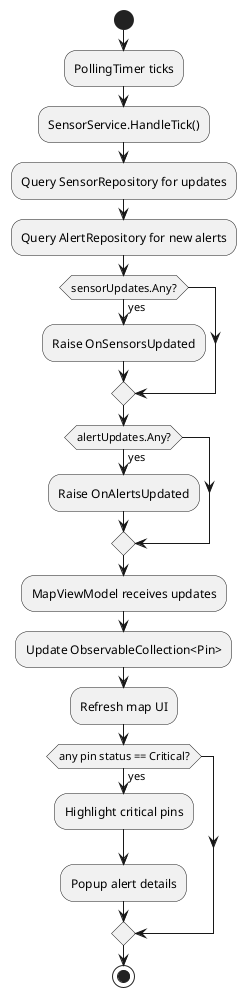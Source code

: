 @startuml
start
:PollingTimer ticks;
:SensorService.HandleTick();
:Query SensorRepository for updates;
:Query AlertRepository for new alerts;
if (sensorUpdates.Any?) then (yes)
  :Raise OnSensorsUpdated;
endif
if (alertUpdates.Any?) then (yes)
  :Raise OnAlertsUpdated;
endif
:MapViewModel receives updates;
:Update ObservableCollection<Pin>;
:Refresh map UI;
if (any pin status == Critical?) then (yes)
  :Highlight critical pins;
  :Popup alert details;
endif
stop
@enduml

